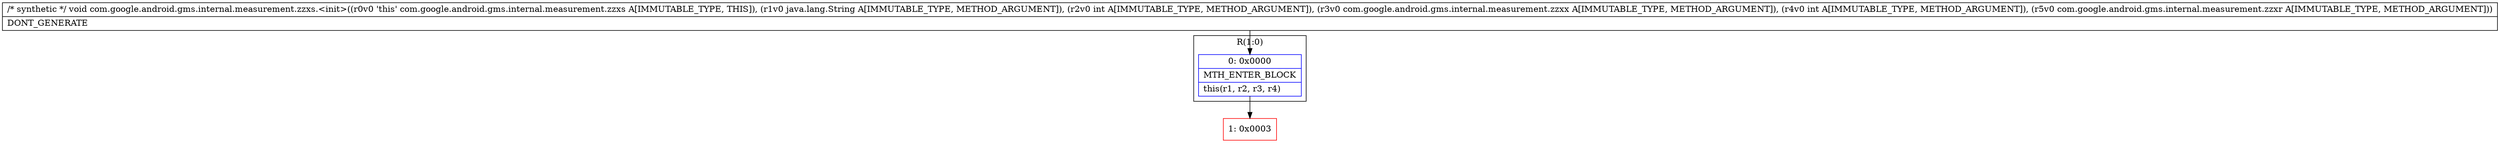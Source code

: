 digraph "CFG forcom.google.android.gms.internal.measurement.zzxs.\<init\>(Ljava\/lang\/String;ILcom\/google\/android\/gms\/internal\/measurement\/zzxx;ILcom\/google\/android\/gms\/internal\/measurement\/zzxr;)V" {
subgraph cluster_Region_692451390 {
label = "R(1:0)";
node [shape=record,color=blue];
Node_0 [shape=record,label="{0\:\ 0x0000|MTH_ENTER_BLOCK\l|this(r1, r2, r3, r4)\l}"];
}
Node_1 [shape=record,color=red,label="{1\:\ 0x0003}"];
MethodNode[shape=record,label="{\/* synthetic *\/ void com.google.android.gms.internal.measurement.zzxs.\<init\>((r0v0 'this' com.google.android.gms.internal.measurement.zzxs A[IMMUTABLE_TYPE, THIS]), (r1v0 java.lang.String A[IMMUTABLE_TYPE, METHOD_ARGUMENT]), (r2v0 int A[IMMUTABLE_TYPE, METHOD_ARGUMENT]), (r3v0 com.google.android.gms.internal.measurement.zzxx A[IMMUTABLE_TYPE, METHOD_ARGUMENT]), (r4v0 int A[IMMUTABLE_TYPE, METHOD_ARGUMENT]), (r5v0 com.google.android.gms.internal.measurement.zzxr A[IMMUTABLE_TYPE, METHOD_ARGUMENT]))  | DONT_GENERATE\l}"];
MethodNode -> Node_0;
Node_0 -> Node_1;
}

